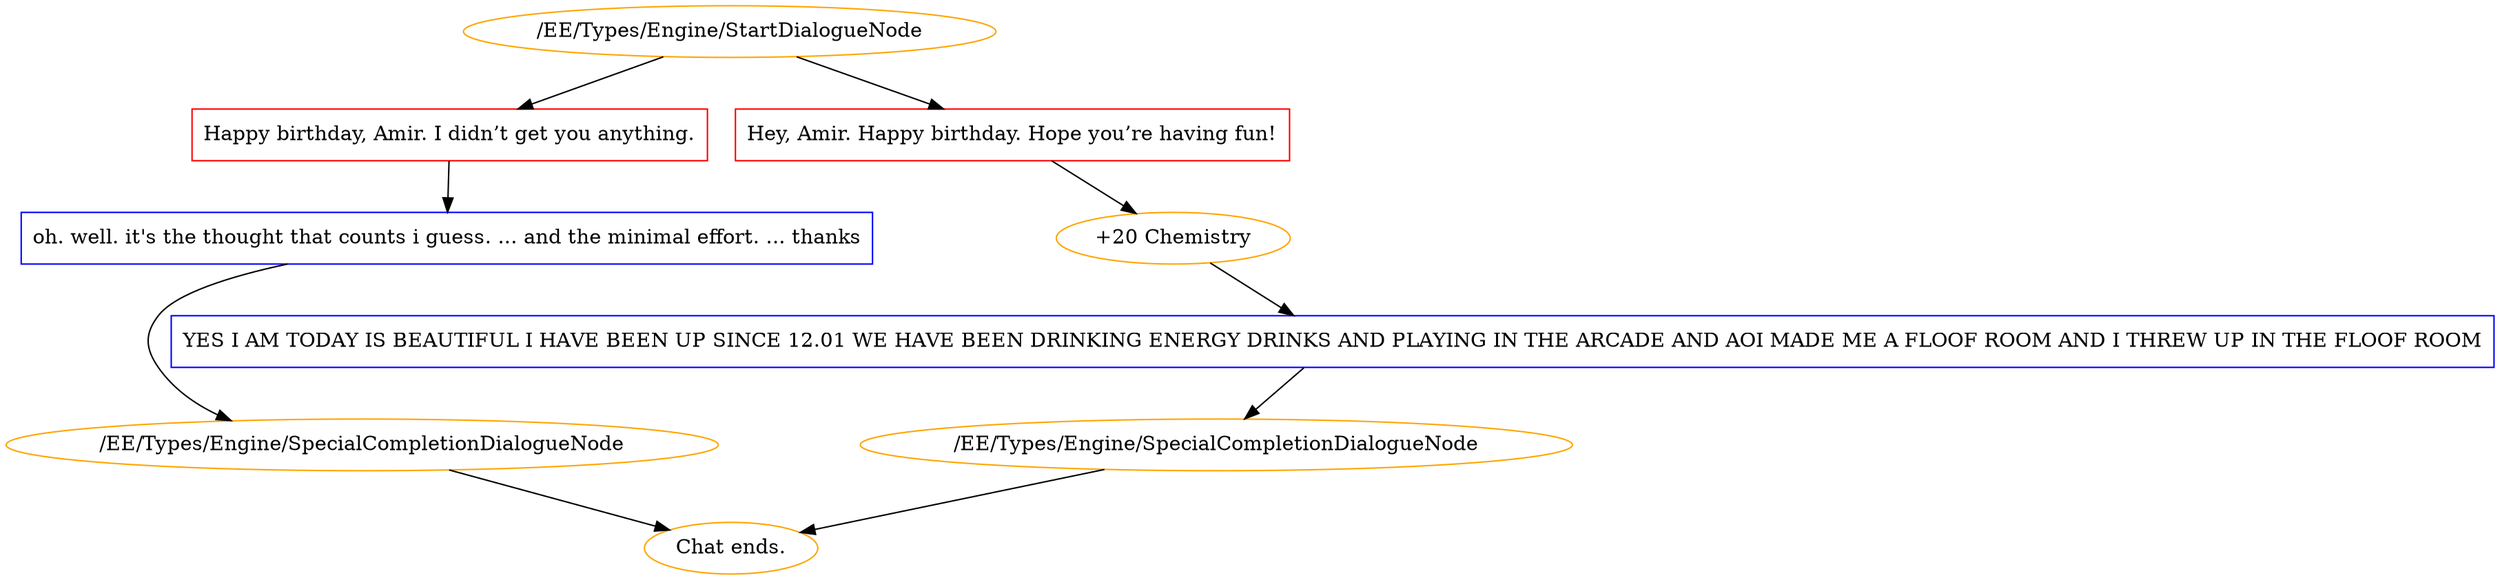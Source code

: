 digraph {
	3572 [label="/EE/Types/Engine/StartDialogueNode",color=orange];
		3572 -> 3578;
		3572 -> 3579;
	3578 [label="Happy birthday, Amir. I didn’t get you anything.",shape=box,color=red];
		3578 -> 3577;
	3579 [label="Hey, Amir. Happy birthday. Hope you’re having fun!",shape=box,color=red];
		3579 -> 3573;
	3577 [label="oh. well. it's the thought that counts i guess. ... and the minimal effort. ... thanks",shape=box,color=blue];
		3577 -> 3596;
	3573 [label="+20 Chemistry",color=orange];
		3573 -> 3576;
	3596 [label="/EE/Types/Engine/SpecialCompletionDialogueNode",color=orange];
		3596 -> "Chat ends.";
	3576 [label="YES I AM TODAY IS BEAUTIFUL I HAVE BEEN UP SINCE 12.01 WE HAVE BEEN DRINKING ENERGY DRINKS AND PLAYING IN THE ARCADE AND AOI MADE ME A FLOOF ROOM AND I THREW UP IN THE FLOOF ROOM",shape=box,color=blue];
		3576 -> 3597;
	"Chat ends." [color=orange];
	3597 [label="/EE/Types/Engine/SpecialCompletionDialogueNode",color=orange];
		3597 -> "Chat ends.";
	"Chat ends." [color=orange];
}